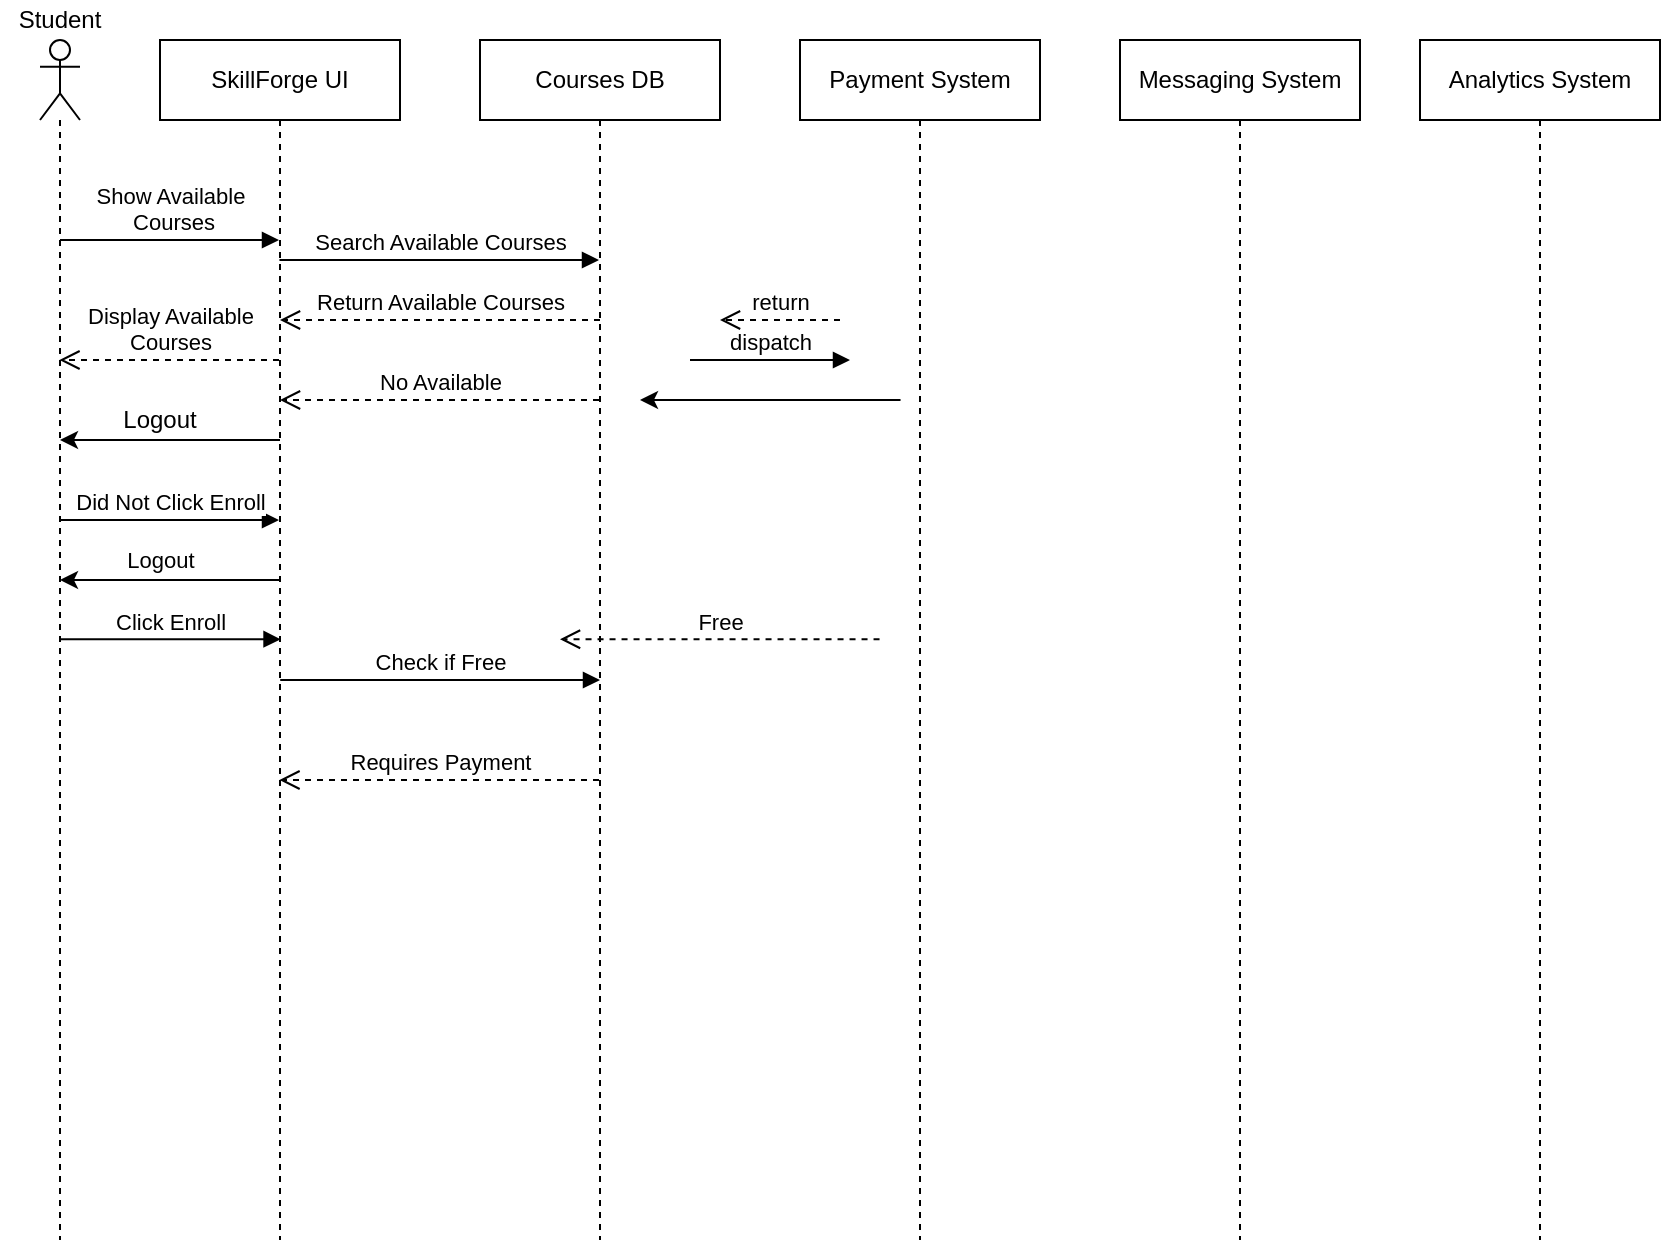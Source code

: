 <mxfile version="28.2.8">
  <diagram name="Page-1" id="lF81oiY1hW8vtEZ666zX">
    <mxGraphModel dx="841" dy="432" grid="1" gridSize="10" guides="1" tooltips="1" connect="1" arrows="1" fold="1" page="1" pageScale="1" pageWidth="850" pageHeight="1100" math="0" shadow="0">
      <root>
        <mxCell id="0" />
        <mxCell id="1" parent="0" />
        <mxCell id="_FFkfSNyMcupRzHrC7Rn-21" value="SkillForge UI" style="shape=umlLifeline;perimeter=lifelinePerimeter;whiteSpace=wrap;html=1;container=1;dropTarget=0;collapsible=0;recursiveResize=0;outlineConnect=0;portConstraint=eastwest;newEdgeStyle={&quot;curved&quot;:0,&quot;rounded&quot;:0};" vertex="1" parent="1">
          <mxGeometry x="160" y="80" width="120" height="600" as="geometry" />
        </mxCell>
        <mxCell id="_FFkfSNyMcupRzHrC7Rn-22" value="" style="shape=umlLifeline;perimeter=lifelinePerimeter;whiteSpace=wrap;html=1;container=1;dropTarget=0;collapsible=0;recursiveResize=0;outlineConnect=0;portConstraint=eastwest;newEdgeStyle={&quot;curved&quot;:0,&quot;rounded&quot;:0};participant=umlActor;" vertex="1" parent="1">
          <mxGeometry x="100" y="80" width="20" height="600" as="geometry" />
        </mxCell>
        <mxCell id="_FFkfSNyMcupRzHrC7Rn-23" value="Courses DB" style="shape=umlLifeline;perimeter=lifelinePerimeter;whiteSpace=wrap;html=1;container=1;dropTarget=0;collapsible=0;recursiveResize=0;outlineConnect=0;portConstraint=eastwest;newEdgeStyle={&quot;curved&quot;:0,&quot;rounded&quot;:0};" vertex="1" parent="1">
          <mxGeometry x="320" y="80" width="120" height="600" as="geometry" />
        </mxCell>
        <mxCell id="_FFkfSNyMcupRzHrC7Rn-24" value="Payment System" style="shape=umlLifeline;perimeter=lifelinePerimeter;whiteSpace=wrap;html=1;container=1;dropTarget=0;collapsible=0;recursiveResize=0;outlineConnect=0;portConstraint=eastwest;newEdgeStyle={&quot;curved&quot;:0,&quot;rounded&quot;:0};" vertex="1" parent="1">
          <mxGeometry x="480" y="80" width="120" height="600" as="geometry" />
        </mxCell>
        <mxCell id="_FFkfSNyMcupRzHrC7Rn-25" value="Messaging System" style="shape=umlLifeline;perimeter=lifelinePerimeter;whiteSpace=wrap;html=1;container=1;dropTarget=0;collapsible=0;recursiveResize=0;outlineConnect=0;portConstraint=eastwest;newEdgeStyle={&quot;curved&quot;:0,&quot;rounded&quot;:0};" vertex="1" parent="1">
          <mxGeometry x="640" y="80" width="120" height="600" as="geometry" />
        </mxCell>
        <mxCell id="_FFkfSNyMcupRzHrC7Rn-26" value="Analytics System" style="shape=umlLifeline;perimeter=lifelinePerimeter;whiteSpace=wrap;html=1;container=1;dropTarget=0;collapsible=0;recursiveResize=0;outlineConnect=0;portConstraint=eastwest;newEdgeStyle={&quot;curved&quot;:0,&quot;rounded&quot;:0};" vertex="1" parent="1">
          <mxGeometry x="790" y="80" width="120" height="600" as="geometry" />
        </mxCell>
        <mxCell id="_FFkfSNyMcupRzHrC7Rn-27" value="Return Available Courses" style="html=1;verticalAlign=bottom;endArrow=open;dashed=1;endSize=8;curved=0;rounded=0;" edge="1" parent="1" target="_FFkfSNyMcupRzHrC7Rn-21">
          <mxGeometry relative="1" as="geometry">
            <mxPoint x="380" y="220" as="sourcePoint" />
            <mxPoint x="300" y="220" as="targetPoint" />
          </mxGeometry>
        </mxCell>
        <mxCell id="_FFkfSNyMcupRzHrC7Rn-28" value="dispatch" style="html=1;verticalAlign=bottom;endArrow=block;curved=0;rounded=0;" edge="1" parent="1">
          <mxGeometry width="80" relative="1" as="geometry">
            <mxPoint x="425" y="240" as="sourcePoint" />
            <mxPoint x="505" y="240" as="targetPoint" />
          </mxGeometry>
        </mxCell>
        <mxCell id="_FFkfSNyMcupRzHrC7Rn-29" value="Show Available&lt;div&gt;&amp;nbsp;Courses&lt;/div&gt;" style="html=1;verticalAlign=bottom;endArrow=block;curved=0;rounded=0;" edge="1" parent="1" source="_FFkfSNyMcupRzHrC7Rn-22" target="_FFkfSNyMcupRzHrC7Rn-21">
          <mxGeometry width="80" relative="1" as="geometry">
            <mxPoint x="130" y="160" as="sourcePoint" />
            <mxPoint x="210" y="160" as="targetPoint" />
            <Array as="points">
              <mxPoint x="170" y="180" />
            </Array>
          </mxGeometry>
        </mxCell>
        <mxCell id="_FFkfSNyMcupRzHrC7Rn-30" value="Search Available Courses" style="html=1;verticalAlign=bottom;endArrow=block;curved=0;rounded=0;" edge="1" parent="1" target="_FFkfSNyMcupRzHrC7Rn-23">
          <mxGeometry width="80" relative="1" as="geometry">
            <mxPoint x="219.731" y="190" as="sourcePoint" />
            <mxPoint x="370" y="190" as="targetPoint" />
          </mxGeometry>
        </mxCell>
        <mxCell id="_FFkfSNyMcupRzHrC7Rn-32" value="Display Available&lt;div&gt;Courses&lt;/div&gt;" style="html=1;verticalAlign=bottom;endArrow=open;dashed=1;endSize=8;curved=0;rounded=0;" edge="1" parent="1">
          <mxGeometry relative="1" as="geometry">
            <mxPoint x="219.5" y="240" as="sourcePoint" />
            <mxPoint x="109.731" y="240" as="targetPoint" />
          </mxGeometry>
        </mxCell>
        <mxCell id="_FFkfSNyMcupRzHrC7Rn-33" value="Click Enroll" style="html=1;verticalAlign=bottom;endArrow=block;curved=0;rounded=0;" edge="1" parent="1">
          <mxGeometry width="80" relative="1" as="geometry">
            <mxPoint x="110.001" y="379.62" as="sourcePoint" />
            <mxPoint x="220.27" y="379.62" as="targetPoint" />
            <Array as="points">
              <mxPoint x="140.27" y="379.62" />
              <mxPoint x="170.27" y="379.62" />
            </Array>
          </mxGeometry>
        </mxCell>
        <mxCell id="_FFkfSNyMcupRzHrC7Rn-34" value="No Available" style="html=1;verticalAlign=bottom;endArrow=open;dashed=1;endSize=8;curved=0;rounded=0;" edge="1" parent="1" source="_FFkfSNyMcupRzHrC7Rn-23" target="_FFkfSNyMcupRzHrC7Rn-21">
          <mxGeometry relative="1" as="geometry">
            <mxPoint x="330" y="260" as="sourcePoint" />
            <mxPoint x="270" y="260" as="targetPoint" />
            <Array as="points">
              <mxPoint x="280" y="260" />
            </Array>
          </mxGeometry>
        </mxCell>
        <mxCell id="_FFkfSNyMcupRzHrC7Rn-36" value="" style="endArrow=classic;html=1;rounded=0;" edge="1" parent="1">
          <mxGeometry width="50" height="50" relative="1" as="geometry">
            <mxPoint x="530.27" y="260" as="sourcePoint" />
            <mxPoint x="400.001" y="260" as="targetPoint" />
          </mxGeometry>
        </mxCell>
        <mxCell id="_FFkfSNyMcupRzHrC7Rn-37" value="" style="endArrow=classic;html=1;rounded=0;" edge="1" parent="1" target="_FFkfSNyMcupRzHrC7Rn-22">
          <mxGeometry width="50" height="50" relative="1" as="geometry">
            <mxPoint x="220" y="280" as="sourcePoint" />
            <mxPoint x="120" y="280" as="targetPoint" />
          </mxGeometry>
        </mxCell>
        <mxCell id="_FFkfSNyMcupRzHrC7Rn-38" value="Logout" style="text;html=1;whiteSpace=wrap;strokeColor=none;fillColor=none;align=center;verticalAlign=middle;rounded=0;" vertex="1" parent="1">
          <mxGeometry x="130" y="260" width="60" height="20" as="geometry" />
        </mxCell>
        <mxCell id="_FFkfSNyMcupRzHrC7Rn-39" value="Check if Free" style="html=1;verticalAlign=bottom;endArrow=block;curved=0;rounded=0;" edge="1" parent="1">
          <mxGeometry x="0.002" width="80" relative="1" as="geometry">
            <mxPoint x="220.111" y="400" as="sourcePoint" />
            <mxPoint x="380" y="400" as="targetPoint" />
            <Array as="points">
              <mxPoint x="330.38" y="400" />
            </Array>
            <mxPoint as="offset" />
          </mxGeometry>
        </mxCell>
        <mxCell id="_FFkfSNyMcupRzHrC7Rn-40" value="Student" style="text;html=1;whiteSpace=wrap;strokeColor=none;fillColor=none;align=center;verticalAlign=middle;rounded=0;" vertex="1" parent="1">
          <mxGeometry x="80" y="60" width="60" height="20" as="geometry" />
        </mxCell>
        <mxCell id="_FFkfSNyMcupRzHrC7Rn-42" value="return" style="html=1;verticalAlign=bottom;endArrow=open;dashed=1;endSize=8;curved=0;rounded=0;" edge="1" parent="1">
          <mxGeometry relative="1" as="geometry">
            <mxPoint x="500" y="220" as="sourcePoint" />
            <mxPoint x="440" y="220" as="targetPoint" />
          </mxGeometry>
        </mxCell>
        <mxCell id="_FFkfSNyMcupRzHrC7Rn-43" value="Did Not Click Enroll" style="html=1;verticalAlign=bottom;endArrow=block;curved=0;rounded=0;" edge="1" parent="1" source="_FFkfSNyMcupRzHrC7Rn-22" target="_FFkfSNyMcupRzHrC7Rn-21">
          <mxGeometry width="80" relative="1" as="geometry">
            <mxPoint x="120" y="320" as="sourcePoint" />
            <mxPoint x="212.71" y="320.0" as="targetPoint" />
            <Array as="points">
              <mxPoint x="183.21" y="320" />
            </Array>
          </mxGeometry>
        </mxCell>
        <mxCell id="_FFkfSNyMcupRzHrC7Rn-44" value="" style="endArrow=classic;html=1;rounded=0;" edge="1" parent="1">
          <mxGeometry width="50" height="50" relative="1" as="geometry">
            <mxPoint x="220" y="350" as="sourcePoint" />
            <mxPoint x="110" y="350" as="targetPoint" />
          </mxGeometry>
        </mxCell>
        <mxCell id="_FFkfSNyMcupRzHrC7Rn-45" value="Logout" style="edgeLabel;html=1;align=center;verticalAlign=middle;resizable=0;points=[];" vertex="1" connectable="0" parent="_FFkfSNyMcupRzHrC7Rn-44">
          <mxGeometry x="0.473" relative="1" as="geometry">
            <mxPoint x="21" y="-10" as="offset" />
          </mxGeometry>
        </mxCell>
        <mxCell id="_FFkfSNyMcupRzHrC7Rn-46" value="Requires Payment" style="html=1;verticalAlign=bottom;endArrow=open;dashed=1;endSize=8;curved=0;rounded=0;" edge="1" parent="1">
          <mxGeometry relative="1" as="geometry">
            <mxPoint x="379.5" y="450.0" as="sourcePoint" />
            <mxPoint x="219.731" y="450.0" as="targetPoint" />
          </mxGeometry>
        </mxCell>
        <mxCell id="_FFkfSNyMcupRzHrC7Rn-47" value="Free" style="html=1;verticalAlign=bottom;endArrow=open;dashed=1;endSize=8;curved=0;rounded=0;" edge="1" parent="1">
          <mxGeometry relative="1" as="geometry">
            <mxPoint x="519.77" y="379.62" as="sourcePoint" />
            <mxPoint x="360.001" y="379.62" as="targetPoint" />
          </mxGeometry>
        </mxCell>
      </root>
    </mxGraphModel>
  </diagram>
</mxfile>
